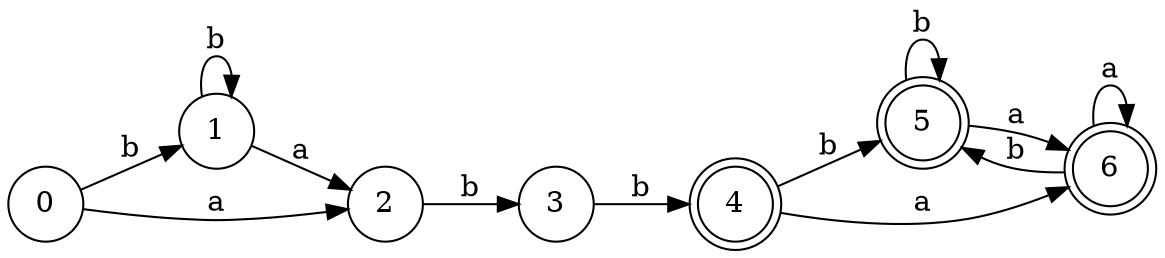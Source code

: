 digraph finite_state_machine {
	rankdir=LR size="8,5"
	node [shape=circle]
	0
	node [shape=circle]
	1
	node [shape=circle]
	2
	node [shape=circle]
	3
	node [shape=doublecircle]
	4
	node [shape=doublecircle]
	5
	node [shape=doublecircle]
	6
	0 -> 1 [label=b]
	0 -> 2 [label=a]
	2 -> 3 [label=b]
	3 -> 4 [label=b]
	4 -> 5 [label=b]
	4 -> 6 [label=a]
	6 -> 5 [label=b]
	6 -> 6 [label=a]
	5 -> 5 [label=b]
	5 -> 6 [label=a]
	1 -> 1 [label=b]
	1 -> 2 [label=a]
}
